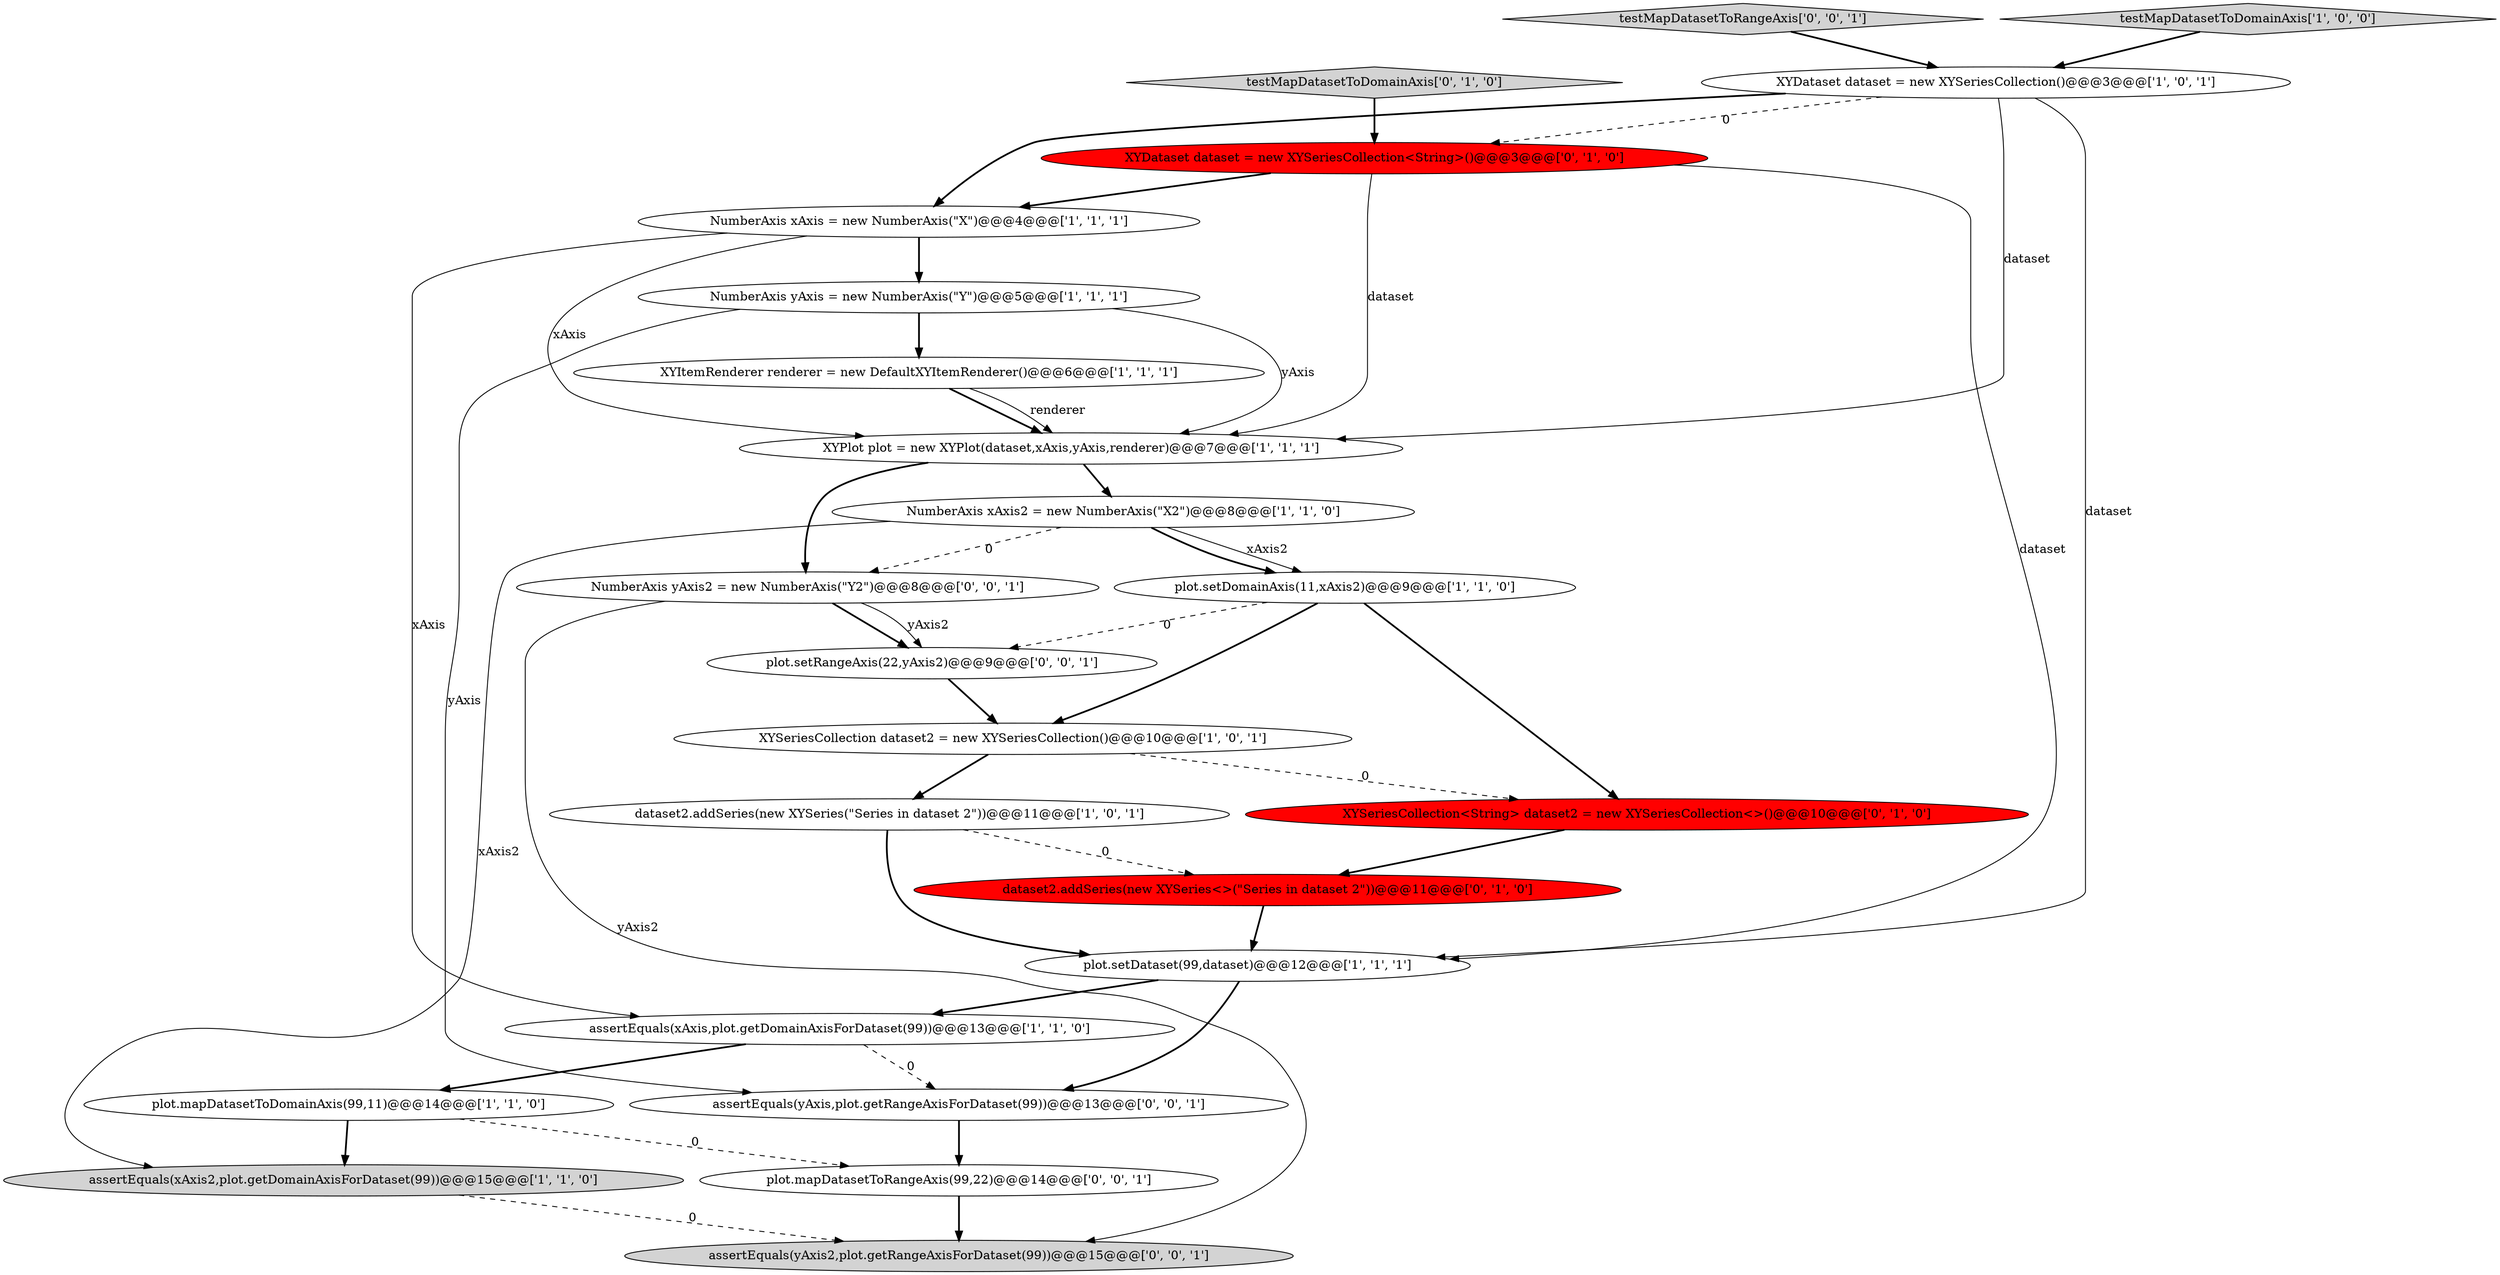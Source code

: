 digraph {
1 [style = filled, label = "plot.setDomainAxis(11,xAxis2)@@@9@@@['1', '1', '0']", fillcolor = white, shape = ellipse image = "AAA0AAABBB1BBB"];
12 [style = filled, label = "XYDataset dataset = new XYSeriesCollection()@@@3@@@['1', '0', '1']", fillcolor = white, shape = ellipse image = "AAA0AAABBB1BBB"];
6 [style = filled, label = "NumberAxis xAxis = new NumberAxis(\"X\")@@@4@@@['1', '1', '1']", fillcolor = white, shape = ellipse image = "AAA0AAABBB1BBB"];
23 [style = filled, label = "NumberAxis yAxis2 = new NumberAxis(\"Y2\")@@@8@@@['0', '0', '1']", fillcolor = white, shape = ellipse image = "AAA0AAABBB3BBB"];
21 [style = filled, label = "testMapDatasetToRangeAxis['0', '0', '1']", fillcolor = lightgray, shape = diamond image = "AAA0AAABBB3BBB"];
11 [style = filled, label = "testMapDatasetToDomainAxis['1', '0', '0']", fillcolor = lightgray, shape = diamond image = "AAA0AAABBB1BBB"];
14 [style = filled, label = "XYDataset dataset = new XYSeriesCollection<String>()@@@3@@@['0', '1', '0']", fillcolor = red, shape = ellipse image = "AAA1AAABBB2BBB"];
10 [style = filled, label = "assertEquals(xAxis,plot.getDomainAxisForDataset(99))@@@13@@@['1', '1', '0']", fillcolor = white, shape = ellipse image = "AAA0AAABBB1BBB"];
20 [style = filled, label = "plot.mapDatasetToRangeAxis(99,22)@@@14@@@['0', '0', '1']", fillcolor = white, shape = ellipse image = "AAA0AAABBB3BBB"];
4 [style = filled, label = "NumberAxis xAxis2 = new NumberAxis(\"X2\")@@@8@@@['1', '1', '0']", fillcolor = white, shape = ellipse image = "AAA0AAABBB1BBB"];
8 [style = filled, label = "XYPlot plot = new XYPlot(dataset,xAxis,yAxis,renderer)@@@7@@@['1', '1', '1']", fillcolor = white, shape = ellipse image = "AAA0AAABBB1BBB"];
18 [style = filled, label = "assertEquals(yAxis,plot.getRangeAxisForDataset(99))@@@13@@@['0', '0', '1']", fillcolor = white, shape = ellipse image = "AAA0AAABBB3BBB"];
16 [style = filled, label = "XYSeriesCollection<String> dataset2 = new XYSeriesCollection<>()@@@10@@@['0', '1', '0']", fillcolor = red, shape = ellipse image = "AAA1AAABBB2BBB"];
0 [style = filled, label = "NumberAxis yAxis = new NumberAxis(\"Y\")@@@5@@@['1', '1', '1']", fillcolor = white, shape = ellipse image = "AAA0AAABBB1BBB"];
22 [style = filled, label = "assertEquals(yAxis2,plot.getRangeAxisForDataset(99))@@@15@@@['0', '0', '1']", fillcolor = lightgray, shape = ellipse image = "AAA0AAABBB3BBB"];
3 [style = filled, label = "plot.setDataset(99,dataset)@@@12@@@['1', '1', '1']", fillcolor = white, shape = ellipse image = "AAA0AAABBB1BBB"];
15 [style = filled, label = "testMapDatasetToDomainAxis['0', '1', '0']", fillcolor = lightgray, shape = diamond image = "AAA0AAABBB2BBB"];
5 [style = filled, label = "XYItemRenderer renderer = new DefaultXYItemRenderer()@@@6@@@['1', '1', '1']", fillcolor = white, shape = ellipse image = "AAA0AAABBB1BBB"];
17 [style = filled, label = "dataset2.addSeries(new XYSeries<>(\"Series in dataset 2\"))@@@11@@@['0', '1', '0']", fillcolor = red, shape = ellipse image = "AAA1AAABBB2BBB"];
19 [style = filled, label = "plot.setRangeAxis(22,yAxis2)@@@9@@@['0', '0', '1']", fillcolor = white, shape = ellipse image = "AAA0AAABBB3BBB"];
9 [style = filled, label = "dataset2.addSeries(new XYSeries(\"Series in dataset 2\"))@@@11@@@['1', '0', '1']", fillcolor = white, shape = ellipse image = "AAA0AAABBB1BBB"];
13 [style = filled, label = "XYSeriesCollection dataset2 = new XYSeriesCollection()@@@10@@@['1', '0', '1']", fillcolor = white, shape = ellipse image = "AAA0AAABBB1BBB"];
7 [style = filled, label = "plot.mapDatasetToDomainAxis(99,11)@@@14@@@['1', '1', '0']", fillcolor = white, shape = ellipse image = "AAA0AAABBB1BBB"];
2 [style = filled, label = "assertEquals(xAxis2,plot.getDomainAxisForDataset(99))@@@15@@@['1', '1', '0']", fillcolor = lightgray, shape = ellipse image = "AAA0AAABBB1BBB"];
5->8 [style = bold, label=""];
8->23 [style = bold, label=""];
15->14 [style = bold, label=""];
23->19 [style = solid, label="yAxis2"];
14->3 [style = solid, label="dataset"];
5->8 [style = solid, label="renderer"];
1->19 [style = dashed, label="0"];
7->20 [style = dashed, label="0"];
0->8 [style = solid, label="yAxis"];
11->12 [style = bold, label=""];
6->0 [style = bold, label=""];
16->17 [style = bold, label=""];
12->6 [style = bold, label=""];
10->7 [style = bold, label=""];
1->13 [style = bold, label=""];
14->8 [style = solid, label="dataset"];
20->22 [style = bold, label=""];
23->22 [style = solid, label="yAxis2"];
3->18 [style = bold, label=""];
21->12 [style = bold, label=""];
3->10 [style = bold, label=""];
18->20 [style = bold, label=""];
4->2 [style = solid, label="xAxis2"];
12->14 [style = dashed, label="0"];
19->13 [style = bold, label=""];
1->16 [style = bold, label=""];
7->2 [style = bold, label=""];
23->19 [style = bold, label=""];
6->10 [style = solid, label="xAxis"];
9->17 [style = dashed, label="0"];
4->1 [style = solid, label="xAxis2"];
17->3 [style = bold, label=""];
12->8 [style = solid, label="dataset"];
9->3 [style = bold, label=""];
12->3 [style = solid, label="dataset"];
4->1 [style = bold, label=""];
13->9 [style = bold, label=""];
0->18 [style = solid, label="yAxis"];
8->4 [style = bold, label=""];
4->23 [style = dashed, label="0"];
2->22 [style = dashed, label="0"];
14->6 [style = bold, label=""];
10->18 [style = dashed, label="0"];
6->8 [style = solid, label="xAxis"];
0->5 [style = bold, label=""];
13->16 [style = dashed, label="0"];
}
